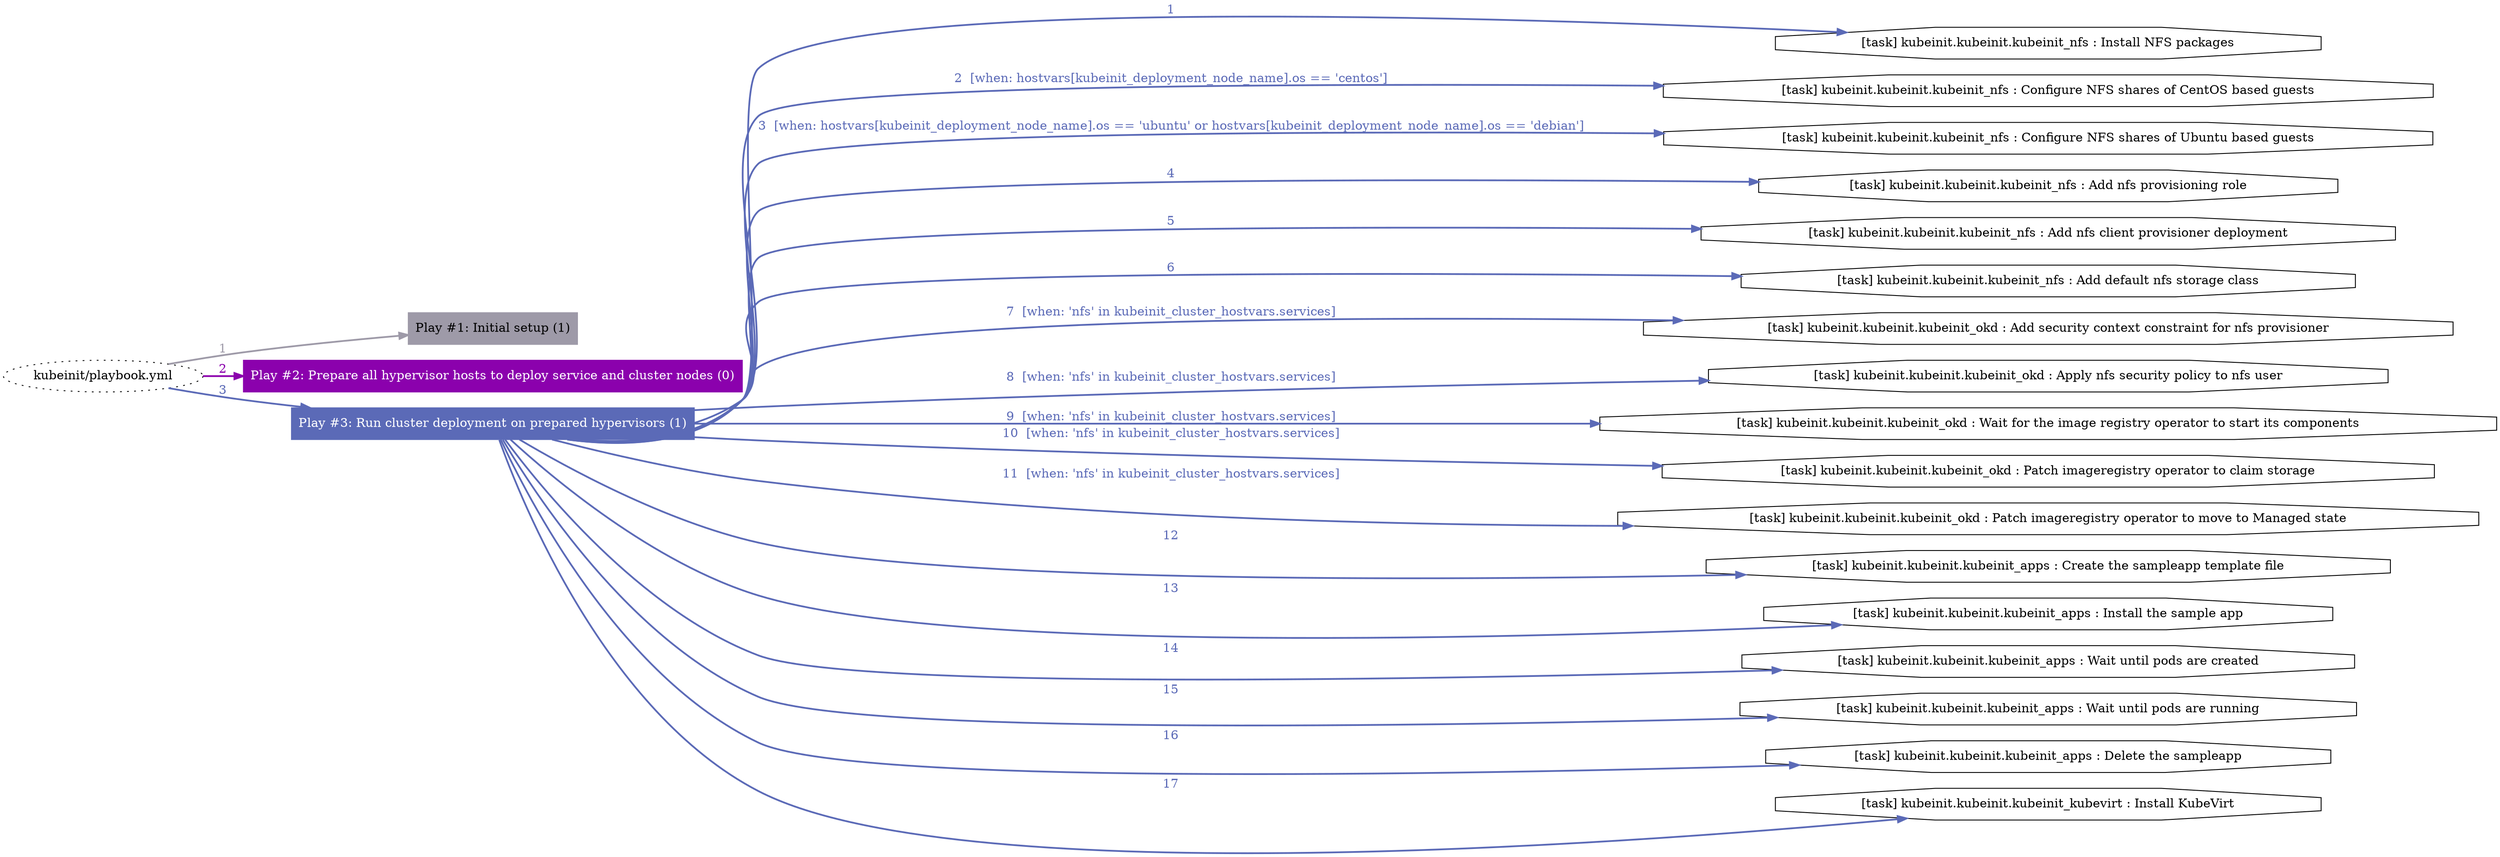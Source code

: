 digraph "kubeinit/playbook.yml "{
	graph [concentrate=true ordering=in rankdir=LR ratio=fill]
	edge [esep=5 sep=10]
	"kubeinit/playbook.yml" [id=root_node style=dotted]
	subgraph "Play #1: Initial setup (1) "{
		"Play #1: Initial setup (1)" [color="#9e9aa8" fontcolor="#000000" id="play_02494230-08a8-4ec3-8e09-17ac273fe3a1" shape=box style=filled tooltip=localhost]
		"kubeinit/playbook.yml" -> "Play #1: Initial setup (1)" [label=1 color="#9e9aa8" fontcolor="#9e9aa8" id="edge_fc975eba-c29d-4987-8446-360026d13565" style=bold]
	}
	subgraph "Play #2: Prepare all hypervisor hosts to deploy service and cluster nodes (0) "{
		"Play #2: Prepare all hypervisor hosts to deploy service and cluster nodes (0)" [color="#8b01ad" fontcolor="#ffffff" id="play_ead462d1-a647-4e3f-886c-b40ba2a94e69" shape=box style=filled tooltip=""]
		"kubeinit/playbook.yml" -> "Play #2: Prepare all hypervisor hosts to deploy service and cluster nodes (0)" [label=2 color="#8b01ad" fontcolor="#8b01ad" id="edge_078e5485-9683-4965-9884-1fb1553d8c8c" style=bold]
	}
	subgraph "Play #3: Run cluster deployment on prepared hypervisors (1) "{
		"Play #3: Run cluster deployment on prepared hypervisors (1)" [color="#5b6ab7" fontcolor="#ffffff" id="play_05530888-4ce7-4eed-ac08-2aa819f7c2ec" shape=box style=filled tooltip=localhost]
		"kubeinit/playbook.yml" -> "Play #3: Run cluster deployment on prepared hypervisors (1)" [label=3 color="#5b6ab7" fontcolor="#5b6ab7" id="edge_0c255da9-5e44-4737-a1a8-0e9b0d1a7e1c" style=bold]
		"task_943e87c3-b8d1-487b-b4da-d6112cef8f8e" [label="[task] kubeinit.kubeinit.kubeinit_nfs : Install NFS packages" id="task_943e87c3-b8d1-487b-b4da-d6112cef8f8e" shape=octagon tooltip="[task] kubeinit.kubeinit.kubeinit_nfs : Install NFS packages"]
		"Play #3: Run cluster deployment on prepared hypervisors (1)" -> "task_943e87c3-b8d1-487b-b4da-d6112cef8f8e" [label=1 color="#5b6ab7" fontcolor="#5b6ab7" id="edge_1257d56c-18a5-4b8f-9b45-75ba8dbe5b4d" style=bold]
		"task_fa1077e9-fe58-476c-acc4-2b4191912c89" [label="[task] kubeinit.kubeinit.kubeinit_nfs : Configure NFS shares of CentOS based guests" id="task_fa1077e9-fe58-476c-acc4-2b4191912c89" shape=octagon tooltip="[task] kubeinit.kubeinit.kubeinit_nfs : Configure NFS shares of CentOS based guests"]
		"Play #3: Run cluster deployment on prepared hypervisors (1)" -> "task_fa1077e9-fe58-476c-acc4-2b4191912c89" [label="2  [when: hostvars[kubeinit_deployment_node_name].os == 'centos']" color="#5b6ab7" fontcolor="#5b6ab7" id="edge_3750b7c5-ef76-4c5a-a0ca-bbab8a510bb7" style=bold]
		"task_0232f945-0563-48fa-91ff-2003e4ab047a" [label="[task] kubeinit.kubeinit.kubeinit_nfs : Configure NFS shares of Ubuntu based guests" id="task_0232f945-0563-48fa-91ff-2003e4ab047a" shape=octagon tooltip="[task] kubeinit.kubeinit.kubeinit_nfs : Configure NFS shares of Ubuntu based guests"]
		"Play #3: Run cluster deployment on prepared hypervisors (1)" -> "task_0232f945-0563-48fa-91ff-2003e4ab047a" [label="3  [when: hostvars[kubeinit_deployment_node_name].os == 'ubuntu' or hostvars[kubeinit_deployment_node_name].os == 'debian']" color="#5b6ab7" fontcolor="#5b6ab7" id="edge_fc02323d-eff8-4086-af30-d888c01b8f72" style=bold]
		"task_660c2d9a-b50d-4fa3-b26b-e723c9736860" [label="[task] kubeinit.kubeinit.kubeinit_nfs : Add nfs provisioning role" id="task_660c2d9a-b50d-4fa3-b26b-e723c9736860" shape=octagon tooltip="[task] kubeinit.kubeinit.kubeinit_nfs : Add nfs provisioning role"]
		"Play #3: Run cluster deployment on prepared hypervisors (1)" -> "task_660c2d9a-b50d-4fa3-b26b-e723c9736860" [label=4 color="#5b6ab7" fontcolor="#5b6ab7" id="edge_d0026d8d-c8bb-4b83-ade7-01f609f38697" style=bold]
		"task_6d62eb0c-8f36-4cc7-b073-49e87af40b81" [label="[task] kubeinit.kubeinit.kubeinit_nfs : Add nfs client provisioner deployment" id="task_6d62eb0c-8f36-4cc7-b073-49e87af40b81" shape=octagon tooltip="[task] kubeinit.kubeinit.kubeinit_nfs : Add nfs client provisioner deployment"]
		"Play #3: Run cluster deployment on prepared hypervisors (1)" -> "task_6d62eb0c-8f36-4cc7-b073-49e87af40b81" [label=5 color="#5b6ab7" fontcolor="#5b6ab7" id="edge_fd7dfec1-8481-44e3-af37-b1278039ffa9" style=bold]
		"task_73227ace-b6c0-49c0-9418-7a52f07e5b36" [label="[task] kubeinit.kubeinit.kubeinit_nfs : Add default nfs storage class" id="task_73227ace-b6c0-49c0-9418-7a52f07e5b36" shape=octagon tooltip="[task] kubeinit.kubeinit.kubeinit_nfs : Add default nfs storage class"]
		"Play #3: Run cluster deployment on prepared hypervisors (1)" -> "task_73227ace-b6c0-49c0-9418-7a52f07e5b36" [label=6 color="#5b6ab7" fontcolor="#5b6ab7" id="edge_c8e6bea4-19c5-48a0-b2d9-2d5ae0bd144f" style=bold]
		"task_f2a65b76-ca54-4eac-b7bf-328bbbd7b2f2" [label="[task] kubeinit.kubeinit.kubeinit_okd : Add security context constraint for nfs provisioner" id="task_f2a65b76-ca54-4eac-b7bf-328bbbd7b2f2" shape=octagon tooltip="[task] kubeinit.kubeinit.kubeinit_okd : Add security context constraint for nfs provisioner"]
		"Play #3: Run cluster deployment on prepared hypervisors (1)" -> "task_f2a65b76-ca54-4eac-b7bf-328bbbd7b2f2" [label="7  [when: 'nfs' in kubeinit_cluster_hostvars.services]" color="#5b6ab7" fontcolor="#5b6ab7" id="edge_88443ddc-45b4-4094-a7e8-87a5d0fa51e7" style=bold]
		"task_81f1c575-4a93-4145-b23f-b74150d75ff1" [label="[task] kubeinit.kubeinit.kubeinit_okd : Apply nfs security policy to nfs user" id="task_81f1c575-4a93-4145-b23f-b74150d75ff1" shape=octagon tooltip="[task] kubeinit.kubeinit.kubeinit_okd : Apply nfs security policy to nfs user"]
		"Play #3: Run cluster deployment on prepared hypervisors (1)" -> "task_81f1c575-4a93-4145-b23f-b74150d75ff1" [label="8  [when: 'nfs' in kubeinit_cluster_hostvars.services]" color="#5b6ab7" fontcolor="#5b6ab7" id="edge_369c7530-f1fc-4098-a536-035de11280f3" style=bold]
		"task_46e20bba-b9b8-4dfc-9982-6039bd773b48" [label="[task] kubeinit.kubeinit.kubeinit_okd : Wait for the image registry operator to start its components" id="task_46e20bba-b9b8-4dfc-9982-6039bd773b48" shape=octagon tooltip="[task] kubeinit.kubeinit.kubeinit_okd : Wait for the image registry operator to start its components"]
		"Play #3: Run cluster deployment on prepared hypervisors (1)" -> "task_46e20bba-b9b8-4dfc-9982-6039bd773b48" [label="9  [when: 'nfs' in kubeinit_cluster_hostvars.services]" color="#5b6ab7" fontcolor="#5b6ab7" id="edge_4f23b3a8-9520-422f-ad73-aba02c1d86a2" style=bold]
		"task_2d151b75-2975-4126-a06d-c33337336421" [label="[task] kubeinit.kubeinit.kubeinit_okd : Patch imageregistry operator to claim storage" id="task_2d151b75-2975-4126-a06d-c33337336421" shape=octagon tooltip="[task] kubeinit.kubeinit.kubeinit_okd : Patch imageregistry operator to claim storage"]
		"Play #3: Run cluster deployment on prepared hypervisors (1)" -> "task_2d151b75-2975-4126-a06d-c33337336421" [label="10  [when: 'nfs' in kubeinit_cluster_hostvars.services]" color="#5b6ab7" fontcolor="#5b6ab7" id="edge_dcd63b62-7c5a-4998-bb0d-e67b92ff8885" style=bold]
		"task_e93d07c6-bfb1-47c7-bf5b-e0bb9aebf192" [label="[task] kubeinit.kubeinit.kubeinit_okd : Patch imageregistry operator to move to Managed state" id="task_e93d07c6-bfb1-47c7-bf5b-e0bb9aebf192" shape=octagon tooltip="[task] kubeinit.kubeinit.kubeinit_okd : Patch imageregistry operator to move to Managed state"]
		"Play #3: Run cluster deployment on prepared hypervisors (1)" -> "task_e93d07c6-bfb1-47c7-bf5b-e0bb9aebf192" [label="11  [when: 'nfs' in kubeinit_cluster_hostvars.services]" color="#5b6ab7" fontcolor="#5b6ab7" id="edge_b3677306-8895-459f-a587-b6b7c6625beb" style=bold]
		"task_2e1271f9-1455-4f29-8a51-0c3ee4532656" [label="[task] kubeinit.kubeinit.kubeinit_apps : Create the sampleapp template file" id="task_2e1271f9-1455-4f29-8a51-0c3ee4532656" shape=octagon tooltip="[task] kubeinit.kubeinit.kubeinit_apps : Create the sampleapp template file"]
		"Play #3: Run cluster deployment on prepared hypervisors (1)" -> "task_2e1271f9-1455-4f29-8a51-0c3ee4532656" [label=12 color="#5b6ab7" fontcolor="#5b6ab7" id="edge_ceed201c-25fa-4d89-a602-5b1961ebbe3d" style=bold]
		"task_7683110d-50ba-40f8-934d-315eb76ff93b" [label="[task] kubeinit.kubeinit.kubeinit_apps : Install the sample app" id="task_7683110d-50ba-40f8-934d-315eb76ff93b" shape=octagon tooltip="[task] kubeinit.kubeinit.kubeinit_apps : Install the sample app"]
		"Play #3: Run cluster deployment on prepared hypervisors (1)" -> "task_7683110d-50ba-40f8-934d-315eb76ff93b" [label=13 color="#5b6ab7" fontcolor="#5b6ab7" id="edge_56f95d98-10b6-4d16-8e59-e3d9ad79241f" style=bold]
		"task_90126aa7-d191-4e3f-9318-69df2889b1cf" [label="[task] kubeinit.kubeinit.kubeinit_apps : Wait until pods are created" id="task_90126aa7-d191-4e3f-9318-69df2889b1cf" shape=octagon tooltip="[task] kubeinit.kubeinit.kubeinit_apps : Wait until pods are created"]
		"Play #3: Run cluster deployment on prepared hypervisors (1)" -> "task_90126aa7-d191-4e3f-9318-69df2889b1cf" [label=14 color="#5b6ab7" fontcolor="#5b6ab7" id="edge_643c7871-925a-49e0-8a52-4f4066c84df2" style=bold]
		"task_c3f14564-3ad2-409c-8673-2b325262ed3e" [label="[task] kubeinit.kubeinit.kubeinit_apps : Wait until pods are running" id="task_c3f14564-3ad2-409c-8673-2b325262ed3e" shape=octagon tooltip="[task] kubeinit.kubeinit.kubeinit_apps : Wait until pods are running"]
		"Play #3: Run cluster deployment on prepared hypervisors (1)" -> "task_c3f14564-3ad2-409c-8673-2b325262ed3e" [label=15 color="#5b6ab7" fontcolor="#5b6ab7" id="edge_9faeef9e-93f6-4f0e-8488-5b03a031d833" style=bold]
		"task_2e6bfe76-168c-4876-9f4e-66b956bc2240" [label="[task] kubeinit.kubeinit.kubeinit_apps : Delete the sampleapp" id="task_2e6bfe76-168c-4876-9f4e-66b956bc2240" shape=octagon tooltip="[task] kubeinit.kubeinit.kubeinit_apps : Delete the sampleapp"]
		"Play #3: Run cluster deployment on prepared hypervisors (1)" -> "task_2e6bfe76-168c-4876-9f4e-66b956bc2240" [label=16 color="#5b6ab7" fontcolor="#5b6ab7" id="edge_fb536ac9-00a2-48ee-9427-ca7c67239e59" style=bold]
		"task_2029d921-23a5-4b20-a897-f7da21180167" [label="[task] kubeinit.kubeinit.kubeinit_kubevirt : Install KubeVirt" id="task_2029d921-23a5-4b20-a897-f7da21180167" shape=octagon tooltip="[task] kubeinit.kubeinit.kubeinit_kubevirt : Install KubeVirt"]
		"Play #3: Run cluster deployment on prepared hypervisors (1)" -> "task_2029d921-23a5-4b20-a897-f7da21180167" [label=17 color="#5b6ab7" fontcolor="#5b6ab7" id="edge_7b97294b-b3c9-411a-b2a6-b2d12ffcfde6" style=bold]
	}
}
